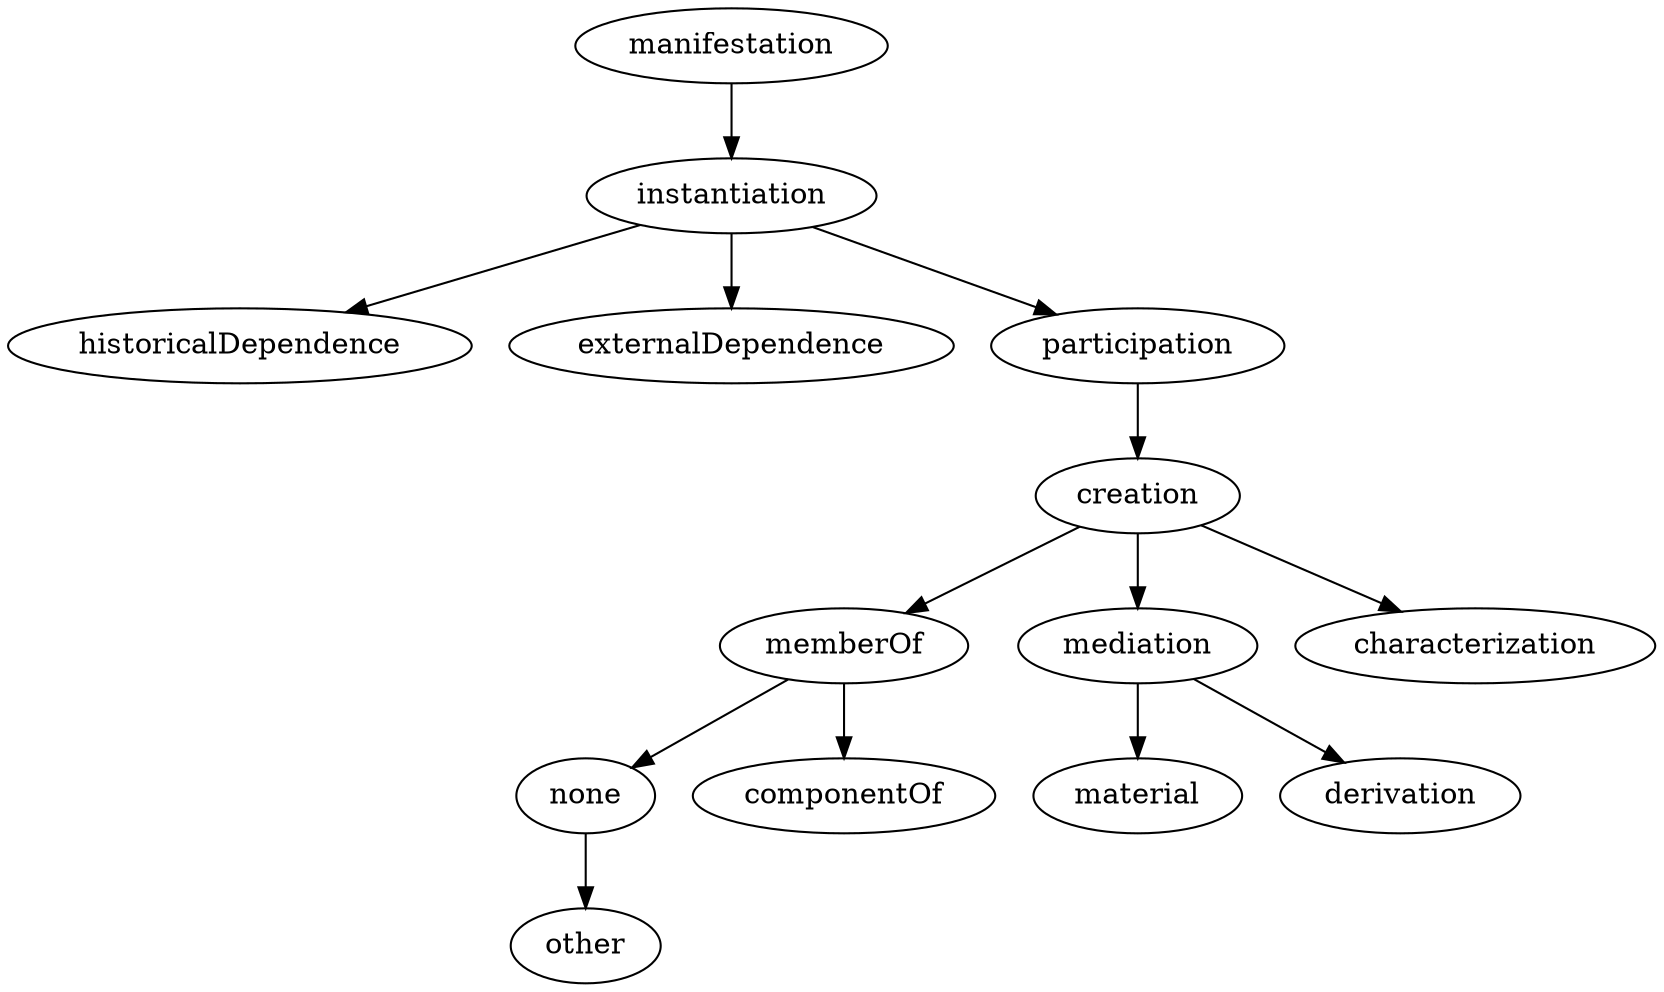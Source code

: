 strict digraph  {
manifestation;
instantiation;
historicalDependence;
externalDependence;
participation;
creation;
memberOf;
mediation;
characterization;
none;
componentOf;
material;
derivation;
other;
manifestation -> instantiation;
instantiation -> historicalDependence;
instantiation -> externalDependence;
instantiation -> participation;
participation -> creation;
creation -> memberOf;
creation -> mediation;
creation -> characterization;
memberOf -> none;
memberOf -> componentOf;
mediation -> material;
mediation -> derivation;
none -> other;
}
